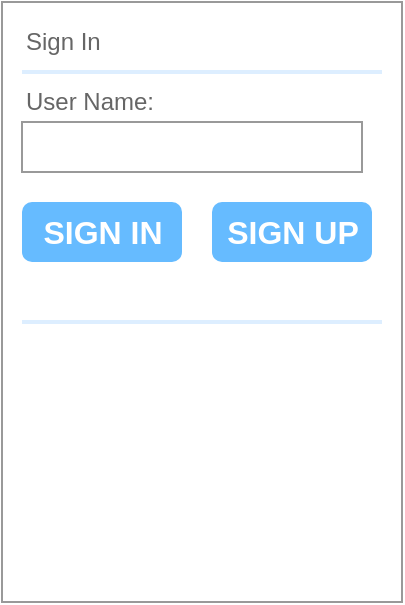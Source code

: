 <mxfile>
    <diagram id="tB6FfFDHqaTuA0j6voBJ" name="Login">
        <mxGraphModel grid="1" page="1" gridSize="10" guides="1" tooltips="1" connect="1" arrows="1" fold="1" pageScale="1" pageWidth="850" pageHeight="1100" math="0" shadow="0">
            <root>
                <mxCell id="0"/>
                <mxCell id="1" parent="0"/>
                <mxCell id="2" value="" style="strokeWidth=1;shadow=0;dashed=0;align=center;html=1;shape=mxgraph.mockup.forms.rrect;rSize=0;strokeColor=#999999;fillColor=#ffffff;" vertex="1" parent="1">
                    <mxGeometry x="325" y="180" width="200" height="300" as="geometry"/>
                </mxCell>
                <mxCell id="3" value="Sign In" style="strokeWidth=1;shadow=0;dashed=0;align=center;html=1;shape=mxgraph.mockup.forms.anchor;fontSize=12;fontColor=#666666;align=left;resizeWidth=1;spacingLeft=0;" vertex="1" parent="2">
                    <mxGeometry width="100" height="20" relative="1" as="geometry">
                        <mxPoint x="10" y="10" as="offset"/>
                    </mxGeometry>
                </mxCell>
                <mxCell id="4" value="" style="shape=line;strokeColor=#ddeeff;strokeWidth=2;html=1;resizeWidth=1;" vertex="1" parent="2">
                    <mxGeometry width="180" height="10" relative="1" as="geometry">
                        <mxPoint x="10" y="30" as="offset"/>
                    </mxGeometry>
                </mxCell>
                <mxCell id="5" value="User Name:" style="strokeWidth=1;shadow=0;dashed=0;align=center;html=1;shape=mxgraph.mockup.forms.anchor;fontSize=12;fontColor=#666666;align=left;resizeWidth=1;spacingLeft=0;" vertex="1" parent="2">
                    <mxGeometry width="100" height="20" relative="1" as="geometry">
                        <mxPoint x="10" y="40" as="offset"/>
                    </mxGeometry>
                </mxCell>
                <mxCell id="6" value="" style="strokeWidth=1;shadow=0;dashed=0;align=center;html=1;shape=mxgraph.mockup.forms.rrect;rSize=0;strokeColor=#999999;fontColor=#666666;align=left;spacingLeft=5;resizeWidth=1;" vertex="1" parent="2">
                    <mxGeometry width="170" height="25" relative="1" as="geometry">
                        <mxPoint x="10" y="60" as="offset"/>
                    </mxGeometry>
                </mxCell>
                <mxCell id="9" value="SIGN IN" style="strokeWidth=1;shadow=0;dashed=0;align=center;html=1;shape=mxgraph.mockup.forms.rrect;rSize=5;strokeColor=none;fontColor=#ffffff;fillColor=#66bbff;fontSize=16;fontStyle=1;" vertex="1" parent="2">
                    <mxGeometry y="1" width="80" height="30" relative="1" as="geometry">
                        <mxPoint x="10" y="-200" as="offset"/>
                    </mxGeometry>
                </mxCell>
                <mxCell id="11" value="" style="shape=line;strokeColor=#ddeeff;strokeWidth=2;html=1;resizeWidth=1;" vertex="1" parent="2">
                    <mxGeometry y="1" width="180" height="10" relative="1" as="geometry">
                        <mxPoint x="10" y="-145" as="offset"/>
                    </mxGeometry>
                </mxCell>
                <mxCell id="13" value="SIGN UP" style="strokeWidth=1;shadow=0;dashed=0;align=center;html=1;shape=mxgraph.mockup.forms.rrect;rSize=5;strokeColor=none;fontColor=#ffffff;fillColor=#66bbff;fontSize=16;fontStyle=1;" vertex="1" parent="2">
                    <mxGeometry y="1" width="80" height="30" relative="1" as="geometry">
                        <mxPoint x="105" y="-200" as="offset"/>
                    </mxGeometry>
                </mxCell>
            </root>
        </mxGraphModel>
    </diagram>
    <diagram id="wQwSTN0SP8rA77u6v9ed" name="Main Page">
        <mxGraphModel dx="2068" dy="669" grid="1" gridSize="10" guides="1" tooltips="1" connect="1" arrows="1" fold="1" page="1" pageScale="1" pageWidth="850" pageHeight="1100" math="0" shadow="0">
            <root>
                <mxCell id="0"/>
                <mxCell id="1" parent="0"/>
                <mxCell id="AFIjvNQLvGPmOUvLb4RM-1" value="Home" style="strokeWidth=1;shadow=0;dashed=0;align=center;html=1;shape=mxgraph.mockup.containers.window;align=left;verticalAlign=top;spacingLeft=8;strokeColor2=#008cff;strokeColor3=#c4c4c4;fontColor=#666666;mainText=;fontSize=17;labelBackgroundColor=none;" vertex="1" parent="1">
                    <mxGeometry width="844.48" height="680" as="geometry"/>
                </mxCell>
                <mxCell id="AFIjvNQLvGPmOUvLb4RM-2" value="" style="verticalLabelPosition=bottom;shadow=0;dashed=0;align=center;html=1;verticalAlign=top;strokeWidth=1;shape=mxgraph.mockup.forms.splitter;strokeColor=#999999;direction=north;" vertex="1" parent="1">
                    <mxGeometry x="11" y="49" width="10" height="610" as="geometry"/>
                </mxCell>
                <mxCell id="AFIjvNQLvGPmOUvLb4RM-20" value="New" style="html=1;shadow=0;dashed=0;shape=mxgraph.bootstrap.rrect;rSize=5;fillColor=#0085FC;strokeColor=none;fontSize=14;fontColor=#ffffff;" vertex="1" parent="1">
                    <mxGeometry x="40" y="35" width="70" height="40" as="geometry"/>
                </mxCell>
                <mxCell id="AFIjvNQLvGPmOUvLb4RM-46" value="" style="group" vertex="1" connectable="0" parent="1">
                    <mxGeometry x="554" y="35" width="270" height="40" as="geometry"/>
                </mxCell>
                <mxCell id="AFIjvNQLvGPmOUvLb4RM-24" value="" style="shape=rect;fillColor=#e0e0e0;strokeColor=none;" vertex="1" parent="AFIjvNQLvGPmOUvLb4RM-46">
                    <mxGeometry width="242" height="40" as="geometry"/>
                </mxCell>
                <mxCell id="AFIjvNQLvGPmOUvLb4RM-25" value="" style="html=1;strokeWidth=1;shadow=0;dashed=0;shape=mxgraph.ios7ui.marginRect;rx=3;ry=3;rectMargin=5;strokeColor=none;" vertex="1" parent="AFIjvNQLvGPmOUvLb4RM-24">
                    <mxGeometry width="242" height="40" as="geometry"/>
                </mxCell>
                <mxCell id="AFIjvNQLvGPmOUvLb4RM-40" value="Tag Name" style="dashed=0;html=1;fillColor=#F0F2F5;strokeColor=none;align=center;rounded=1;arcSize=10;fontColor=#3384FF;fontStyle=1;fontSize=11;shadow=0" vertex="1" parent="AFIjvNQLvGPmOUvLb4RM-24">
                    <mxGeometry x="10" y="10" width="60" height="20" as="geometry"/>
                </mxCell>
                <mxCell id="AFIjvNQLvGPmOUvLb4RM-43" value="Tag Name" style="dashed=0;html=1;fillColor=#F0F2F5;strokeColor=none;align=center;rounded=1;arcSize=10;fontColor=#3384FF;fontStyle=1;fontSize=11;shadow=0" vertex="1" parent="AFIjvNQLvGPmOUvLb4RM-24">
                    <mxGeometry x="75" y="10" width="60" height="20" as="geometry"/>
                </mxCell>
                <mxCell id="AFIjvNQLvGPmOUvLb4RM-44" value="Tag." style="dashed=0;html=1;fillColor=#F0F2F5;strokeColor=none;align=center;rounded=1;arcSize=10;fontColor=#3384FF;fontStyle=1;fontSize=11;shadow=0" vertex="1" parent="AFIjvNQLvGPmOUvLb4RM-24">
                    <mxGeometry x="205" y="10" width="25" height="20" as="geometry"/>
                </mxCell>
                <mxCell id="AFIjvNQLvGPmOUvLb4RM-45" value="Tag Name" style="dashed=0;html=1;fillColor=#F0F2F5;strokeColor=none;align=center;rounded=1;arcSize=10;fontColor=#3384FF;fontStyle=1;fontSize=11;shadow=0" vertex="1" parent="AFIjvNQLvGPmOUvLb4RM-24">
                    <mxGeometry x="140" y="10" width="60" height="20" as="geometry"/>
                </mxCell>
                <mxCell id="AFIjvNQLvGPmOUvLb4RM-27" value="" style="html=1;verticalLabelPosition=bottom;align=center;labelBackgroundColor=#ffffff;verticalAlign=top;strokeWidth=2;strokeColor=#0080F0;shadow=0;dashed=0;shape=mxgraph.ios7.icons.looking_glass;" vertex="1" parent="AFIjvNQLvGPmOUvLb4RM-46">
                    <mxGeometry x="250" y="10" width="20" height="20" as="geometry"/>
                </mxCell>
                <mxCell id="AFIjvNQLvGPmOUvLb4RM-71" value="" style="strokeWidth=1;shadow=0;dashed=0;align=center;html=1;shape=mxgraph.mockup.containers.rrect;rSize=0;strokeColor=#666666;fillColor=#FFFFFF;" vertex="1" parent="1">
                    <mxGeometry x="26" y="80" width="814" height="590" as="geometry"/>
                </mxCell>
                <mxCell id="AFIjvNQLvGPmOUvLb4RM-98" value="" style="group" vertex="1" connectable="0" parent="AFIjvNQLvGPmOUvLb4RM-71">
                    <mxGeometry width="814" height="137.667" as="geometry"/>
                </mxCell>
                <mxCell id="AFIjvNQLvGPmOUvLb4RM-72" value="" style="strokeColor=inherit;fillColor=inherit;gradientColor=inherit;strokeWidth=1;shadow=0;dashed=0;align=center;html=1;shape=mxgraph.mockup.containers.rrect;rSize=0;fontSize=17;fontColor=#666666;fontStyle=1;resizeWidth=1;" vertex="1" parent="AFIjvNQLvGPmOUvLb4RM-98">
                    <mxGeometry width="814" height="140" relative="1" as="geometry">
                        <mxPoint as="offset"/>
                    </mxGeometry>
                </mxCell>
                <mxCell id="AFIjvNQLvGPmOUvLb4RM-86" value="Tag Name" style="dashed=0;html=1;fillColor=#F0F2F5;strokeColor=none;align=center;rounded=1;arcSize=10;fontColor=#3384FF;fontStyle=1;fontSize=11;shadow=0" vertex="1" parent="AFIjvNQLvGPmOUvLb4RM-98">
                    <mxGeometry x="26.593" y="106.98" width="180.889" height="24.795" as="geometry"/>
                </mxCell>
                <mxCell id="AFIjvNQLvGPmOUvLb4RM-87" value="Tag Name" style="dashed=0;html=1;fillColor=#F0F2F5;strokeColor=none;align=center;rounded=1;arcSize=10;fontColor=#3384FF;fontStyle=1;fontSize=11;shadow=0" vertex="1" parent="AFIjvNQLvGPmOUvLb4RM-98">
                    <mxGeometry x="222.556" y="106.98" width="180.889" height="24.795" as="geometry"/>
                </mxCell>
                <mxCell id="AFIjvNQLvGPmOUvLb4RM-88" value="Tag Name" style="dashed=0;html=1;fillColor=#F0F2F5;strokeColor=none;align=center;rounded=1;arcSize=10;fontColor=#3384FF;fontStyle=1;fontSize=11;shadow=0" vertex="1" parent="AFIjvNQLvGPmOUvLb4RM-98">
                    <mxGeometry x="418.519" y="106.98" width="180.889" height="24.795" as="geometry"/>
                </mxCell>
                <mxCell id="AFIjvNQLvGPmOUvLb4RM-91" value="Item 1" style="strokeWidth=1;shadow=0;dashed=0;align=center;html=1;shape=mxgraph.mockup.containers.rrect;rSize=0;fontSize=17;fontColor=#ffffff;fontStyle=1;fillColor=#008cff;strokeColor=#008cff;resizeWidth=1;" vertex="1" parent="AFIjvNQLvGPmOUvLb4RM-98">
                    <mxGeometry x="20.0" y="9.833" width="780.0" height="29.5" as="geometry"/>
                </mxCell>
                <mxCell id="AFIjvNQLvGPmOUvLb4RM-93" value="dsasdjskdladjasdklasdjasjdjdksald;ajdksald;asjdksald;a&lt;br&gt;dsadsdasdasdasdaddasdaassda" style="strokeWidth=1;shadow=0;dashed=0;align=left;html=1;shape=mxgraph.mockup.containers.rrect;rSize=0;fontSize=17;fontColor=#ffffff;fontStyle=1;fillColor=#008cff;strokeColor=#008cff;resizeWidth=1;" vertex="1" parent="AFIjvNQLvGPmOUvLb4RM-98">
                    <mxGeometry x="20.0" y="47.2" width="780.0" height="49.875" as="geometry"/>
                </mxCell>
                <mxCell id="AFIjvNQLvGPmOUvLb4RM-94" value="Tag Name" style="dashed=0;html=1;fillColor=#F0F2F5;strokeColor=none;align=center;rounded=1;arcSize=10;fontColor=#3384FF;fontStyle=1;fontSize=11;shadow=0" vertex="1" parent="AFIjvNQLvGPmOUvLb4RM-98">
                    <mxGeometry x="609.959" y="106.98" width="180.889" height="24.795" as="geometry"/>
                </mxCell>
                <mxCell id="AFIjvNQLvGPmOUvLb4RM-96" value="" style="html=1;verticalLabelPosition=bottom;labelBackgroundColor=#ffffff;verticalAlign=top;shadow=0;dashed=0;strokeWidth=2;shape=mxgraph.ios7.misc.expand;fillColor=#c0c0c0;rotation=-180;" vertex="1" parent="AFIjvNQLvGPmOUvLb4RM-98">
                    <mxGeometry x="714.0" y="63.779" width="68.0" height="16.717" as="geometry"/>
                </mxCell>
                <mxCell id="AFIjvNQLvGPmOUvLb4RM-99" value="" style="group" vertex="1" connectable="0" parent="AFIjvNQLvGPmOUvLb4RM-71">
                    <mxGeometry y="437.583" width="814" height="137.667" as="geometry"/>
                </mxCell>
                <mxCell id="AFIjvNQLvGPmOUvLb4RM-100" value="" style="strokeColor=inherit;fillColor=inherit;gradientColor=inherit;strokeWidth=1;shadow=0;dashed=0;align=center;html=1;shape=mxgraph.mockup.containers.rrect;rSize=0;fontSize=17;fontColor=#666666;fontStyle=1;resizeWidth=1;" vertex="1" parent="AFIjvNQLvGPmOUvLb4RM-99">
                    <mxGeometry width="814" height="140" relative="1" as="geometry">
                        <mxPoint as="offset"/>
                    </mxGeometry>
                </mxCell>
                <mxCell id="AFIjvNQLvGPmOUvLb4RM-101" value="Tag Name" style="dashed=0;html=1;fillColor=#F0F2F5;strokeColor=none;align=center;rounded=1;arcSize=10;fontColor=#3384FF;fontStyle=1;fontSize=11;shadow=0" vertex="1" parent="AFIjvNQLvGPmOUvLb4RM-99">
                    <mxGeometry x="26.593" y="106.98" width="180.889" height="24.795" as="geometry"/>
                </mxCell>
                <mxCell id="AFIjvNQLvGPmOUvLb4RM-102" value="Tag Name" style="dashed=0;html=1;fillColor=#F0F2F5;strokeColor=none;align=center;rounded=1;arcSize=10;fontColor=#3384FF;fontStyle=1;fontSize=11;shadow=0" vertex="1" parent="AFIjvNQLvGPmOUvLb4RM-99">
                    <mxGeometry x="222.556" y="106.98" width="180.889" height="24.795" as="geometry"/>
                </mxCell>
                <mxCell id="AFIjvNQLvGPmOUvLb4RM-103" value="Tag Name" style="dashed=0;html=1;fillColor=#F0F2F5;strokeColor=none;align=center;rounded=1;arcSize=10;fontColor=#3384FF;fontStyle=1;fontSize=11;shadow=0" vertex="1" parent="AFIjvNQLvGPmOUvLb4RM-99">
                    <mxGeometry x="418.519" y="106.98" width="180.889" height="24.795" as="geometry"/>
                </mxCell>
                <mxCell id="AFIjvNQLvGPmOUvLb4RM-104" value="Item 1" style="strokeWidth=1;shadow=0;dashed=0;align=center;html=1;shape=mxgraph.mockup.containers.rrect;rSize=0;fontSize=17;fontColor=#ffffff;fontStyle=1;fillColor=#008cff;strokeColor=#008cff;resizeWidth=1;" vertex="1" parent="AFIjvNQLvGPmOUvLb4RM-99">
                    <mxGeometry x="20.0" y="9.833" width="780.0" height="29.5" as="geometry"/>
                </mxCell>
                <mxCell id="AFIjvNQLvGPmOUvLb4RM-105" value="dsasdjskdladjasdklasdjasjdjdksald;ajdksald;asjdksald;a&lt;br&gt;dsadsdasdasdasdaddasdaassda" style="strokeWidth=1;shadow=0;dashed=0;align=left;html=1;shape=mxgraph.mockup.containers.rrect;rSize=0;fontSize=17;fontColor=#ffffff;fontStyle=1;fillColor=#008cff;strokeColor=#008cff;resizeWidth=1;" vertex="1" parent="AFIjvNQLvGPmOUvLb4RM-99">
                    <mxGeometry x="20.0" y="47.2" width="780.0" height="49.875" as="geometry"/>
                </mxCell>
                <mxCell id="AFIjvNQLvGPmOUvLb4RM-106" value="Tag Name" style="dashed=0;html=1;fillColor=#F0F2F5;strokeColor=none;align=center;rounded=1;arcSize=10;fontColor=#3384FF;fontStyle=1;fontSize=11;shadow=0" vertex="1" parent="AFIjvNQLvGPmOUvLb4RM-99">
                    <mxGeometry x="609.959" y="106.98" width="180.889" height="24.795" as="geometry"/>
                </mxCell>
                <mxCell id="AFIjvNQLvGPmOUvLb4RM-107" value="" style="html=1;verticalLabelPosition=bottom;labelBackgroundColor=#ffffff;verticalAlign=top;shadow=0;dashed=0;strokeWidth=2;shape=mxgraph.ios7.misc.expand;fillColor=#c0c0c0;rotation=-180;" vertex="1" parent="AFIjvNQLvGPmOUvLb4RM-99">
                    <mxGeometry x="714.0" y="63.779" width="68.0" height="16.717" as="geometry"/>
                </mxCell>
                <mxCell id="AFIjvNQLvGPmOUvLb4RM-119" value="" style="group" vertex="1" connectable="0" parent="AFIjvNQLvGPmOUvLb4RM-71">
                    <mxGeometry y="157.333" width="814.0" height="206.5" as="geometry"/>
                </mxCell>
                <mxCell id="AFIjvNQLvGPmOUvLb4RM-120" value="dsadassdfhdsfhsdjfsdklhfsjakdlfsdhfjksadlfhdsjkflsadhfjsdklfsdhfjksdlfhjdskfhsdjkf&lt;br&gt;fdsjkahfjsdhfjkhsdjfhsadjkflsdhfjksdlfhsdjkflsdhjfsdklfhsdajkflsadfjshdfjkhsjkldfsa&lt;br&gt;fdshjkdshfjkashfjdsalfhsdajfklsahfjsadklfhsadjkflsdjfkslahjdksf&lt;br&gt;&lt;br&gt;dsfhsafhsajhfjkdsahfsajhfjksadhjfhsdajfhjksdhfjash" style="strokeColor=inherit;fillColor=inherit;gradientColor=inherit;strokeWidth=1;shadow=0;dashed=0;align=center;html=1;shape=mxgraph.mockup.containers.rrect;rSize=0;fontSize=17;fontColor=#666666;fontStyle=1;resizeWidth=1;" vertex="1" parent="AFIjvNQLvGPmOUvLb4RM-119">
                    <mxGeometry width="814.0" height="110" relative="1" as="geometry">
                        <mxPoint y="40" as="offset"/>
                    </mxGeometry>
                </mxCell>
                <mxCell id="AFIjvNQLvGPmOUvLb4RM-121" value="Tag Name" style="dashed=0;html=1;fillColor=#F0F2F5;strokeColor=none;align=center;rounded=1;arcSize=10;fontColor=#3384FF;fontStyle=1;fontSize=11;shadow=0" vertex="1" parent="AFIjvNQLvGPmOUvLb4RM-119">
                    <mxGeometry x="26.593" y="211.484" width="180.889" height="21.696" as="geometry"/>
                </mxCell>
                <mxCell id="AFIjvNQLvGPmOUvLb4RM-122" value="Tag Name" style="dashed=0;html=1;fillColor=#F0F2F5;strokeColor=none;align=center;rounded=1;arcSize=10;fontColor=#3384FF;fontStyle=1;fontSize=11;shadow=0" vertex="1" parent="AFIjvNQLvGPmOUvLb4RM-119">
                    <mxGeometry x="222.556" y="211.484" width="180.889" height="21.696" as="geometry"/>
                </mxCell>
                <mxCell id="AFIjvNQLvGPmOUvLb4RM-123" value="Tag Name" style="dashed=0;html=1;fillColor=#F0F2F5;strokeColor=none;align=center;rounded=1;arcSize=10;fontColor=#3384FF;fontStyle=1;fontSize=11;shadow=0" vertex="1" parent="AFIjvNQLvGPmOUvLb4RM-119">
                    <mxGeometry x="418.519" y="211.484" width="180.889" height="21.696" as="geometry"/>
                </mxCell>
                <mxCell id="AFIjvNQLvGPmOUvLb4RM-124" value="Item 1" style="strokeWidth=1;shadow=0;dashed=0;align=center;html=1;shape=mxgraph.mockup.containers.rrect;rSize=0;fontSize=17;fontColor=#ffffff;fontStyle=1;fillColor=#008cff;strokeColor=#008cff;resizeWidth=1;" vertex="1" parent="AFIjvNQLvGPmOUvLb4RM-119">
                    <mxGeometry x="20.0" y="8.604" width="780.0" height="25.812" as="geometry"/>
                </mxCell>
                <mxCell id="AFIjvNQLvGPmOUvLb4RM-126" value="Tag Name" style="dashed=0;html=1;fillColor=#F0F2F5;strokeColor=none;align=center;rounded=1;arcSize=10;fontColor=#3384FF;fontStyle=1;fontSize=11;shadow=0" vertex="1" parent="AFIjvNQLvGPmOUvLb4RM-119">
                    <mxGeometry x="609.959" y="211.484" width="180.889" height="21.696" as="geometry"/>
                </mxCell>
                <mxCell id="AFIjvNQLvGPmOUvLb4RM-127" value="" style="html=1;verticalLabelPosition=bottom;labelBackgroundColor=#ffffff;verticalAlign=top;shadow=0;dashed=0;strokeWidth=2;shape=mxgraph.ios7.misc.expand;fillColor=#c0c0c0;rotation=0;" vertex="1" parent="AFIjvNQLvGPmOUvLb4RM-119">
                    <mxGeometry x="714.0" y="14.197" width="68.0" height="14.627" as="geometry"/>
                </mxCell>
                <mxCell id="AFIjvNQLvGPmOUvLb4RM-128" value="Tag Name" style="dashed=0;html=1;fillColor=#F0F2F5;strokeColor=none;align=center;rounded=1;arcSize=10;fontColor=#3384FF;fontStyle=1;fontSize=11;shadow=0" vertex="1" parent="AFIjvNQLvGPmOUvLb4RM-71">
                    <mxGeometry x="24.873" y="401.97" width="180.889" height="24.795" as="geometry"/>
                </mxCell>
                <mxCell id="AFIjvNQLvGPmOUvLb4RM-129" value="Tag Name" style="dashed=0;html=1;fillColor=#F0F2F5;strokeColor=none;align=center;rounded=1;arcSize=10;fontColor=#3384FF;fontStyle=1;fontSize=11;shadow=0" vertex="1" parent="AFIjvNQLvGPmOUvLb4RM-71">
                    <mxGeometry x="220.836" y="401.97" width="180.889" height="24.795" as="geometry"/>
                </mxCell>
                <mxCell id="AFIjvNQLvGPmOUvLb4RM-130" value="Tag Name" style="dashed=0;html=1;fillColor=#F0F2F5;strokeColor=none;align=center;rounded=1;arcSize=10;fontColor=#3384FF;fontStyle=1;fontSize=11;shadow=0" vertex="1" parent="AFIjvNQLvGPmOUvLb4RM-71">
                    <mxGeometry x="416.799" y="401.97" width="180.889" height="24.795" as="geometry"/>
                </mxCell>
                <mxCell id="AFIjvNQLvGPmOUvLb4RM-131" value="Tag Name" style="dashed=0;html=1;fillColor=#F0F2F5;strokeColor=none;align=center;rounded=1;arcSize=10;fontColor=#3384FF;fontStyle=1;fontSize=11;shadow=0" vertex="1" parent="AFIjvNQLvGPmOUvLb4RM-71">
                    <mxGeometry x="608.239" y="401.97" width="180.889" height="24.795" as="geometry"/>
                </mxCell>
                <mxCell id="AFIjvNQLvGPmOUvLb4RM-92" value="&lt;div style=&quot;text-align: left;&quot;&gt;&lt;u style=&quot;font-size: 12px; background-color: initial;&quot;&gt;Created by&lt;/u&gt;&lt;span style=&quot;font-size: 12px; background-color: initial;&quot;&gt;:&lt;/span&gt;&lt;span style=&quot;font-size: 12px; background-color: initial;&quot;&gt; Red Snapper&amp;nbsp; |&amp;nbsp;&amp;nbsp;&lt;/span&gt;&lt;u style=&quot;background-color: initial; font-size: 12px;&quot;&gt;Created&lt;/u&gt;&lt;span style=&quot;background-color: initial; font-size: 12px;&quot;&gt;:&lt;/span&gt;&lt;span style=&quot;background-color: initial; font-size: 12px;&quot;&gt; 23 Mar 23&amp;nbsp; |&amp;nbsp;&amp;nbsp;&lt;/span&gt;&lt;u style=&quot;font-size: 12px; background-color: initial;&quot;&gt;Modified&lt;/u&gt;&lt;span style=&quot;font-size: 12px; background-color: initial;&quot;&gt;: 23 Mar 23&lt;/span&gt;&lt;/div&gt;" style="strokeWidth=1;shadow=0;dashed=0;align=center;html=1;shape=mxgraph.mockup.containers.rrect;rSize=0;fontSize=17;fontColor=#ffffff;fontStyle=1;fillColor=#000000;strokeColor=#008cff;resizeWidth=1;" vertex="1" parent="AFIjvNQLvGPmOUvLb4RM-71">
                    <mxGeometry x="189.0" y="314.667" width="420.0" height="25.812" as="geometry"/>
                </mxCell>
            </root>
        </mxGraphModel>
    </diagram>
    <diagram id="-xYOqBEcQX127p81uZba" name="Search">
        <mxGraphModel grid="1" page="1" gridSize="10" guides="1" tooltips="1" connect="1" arrows="1" fold="1" pageScale="1" pageWidth="850" pageHeight="1100" math="0" shadow="0">
            <root>
                <mxCell id="0"/>
                <mxCell id="1" parent="0"/>
            </root>
        </mxGraphModel>
    </diagram>
</mxfile>
